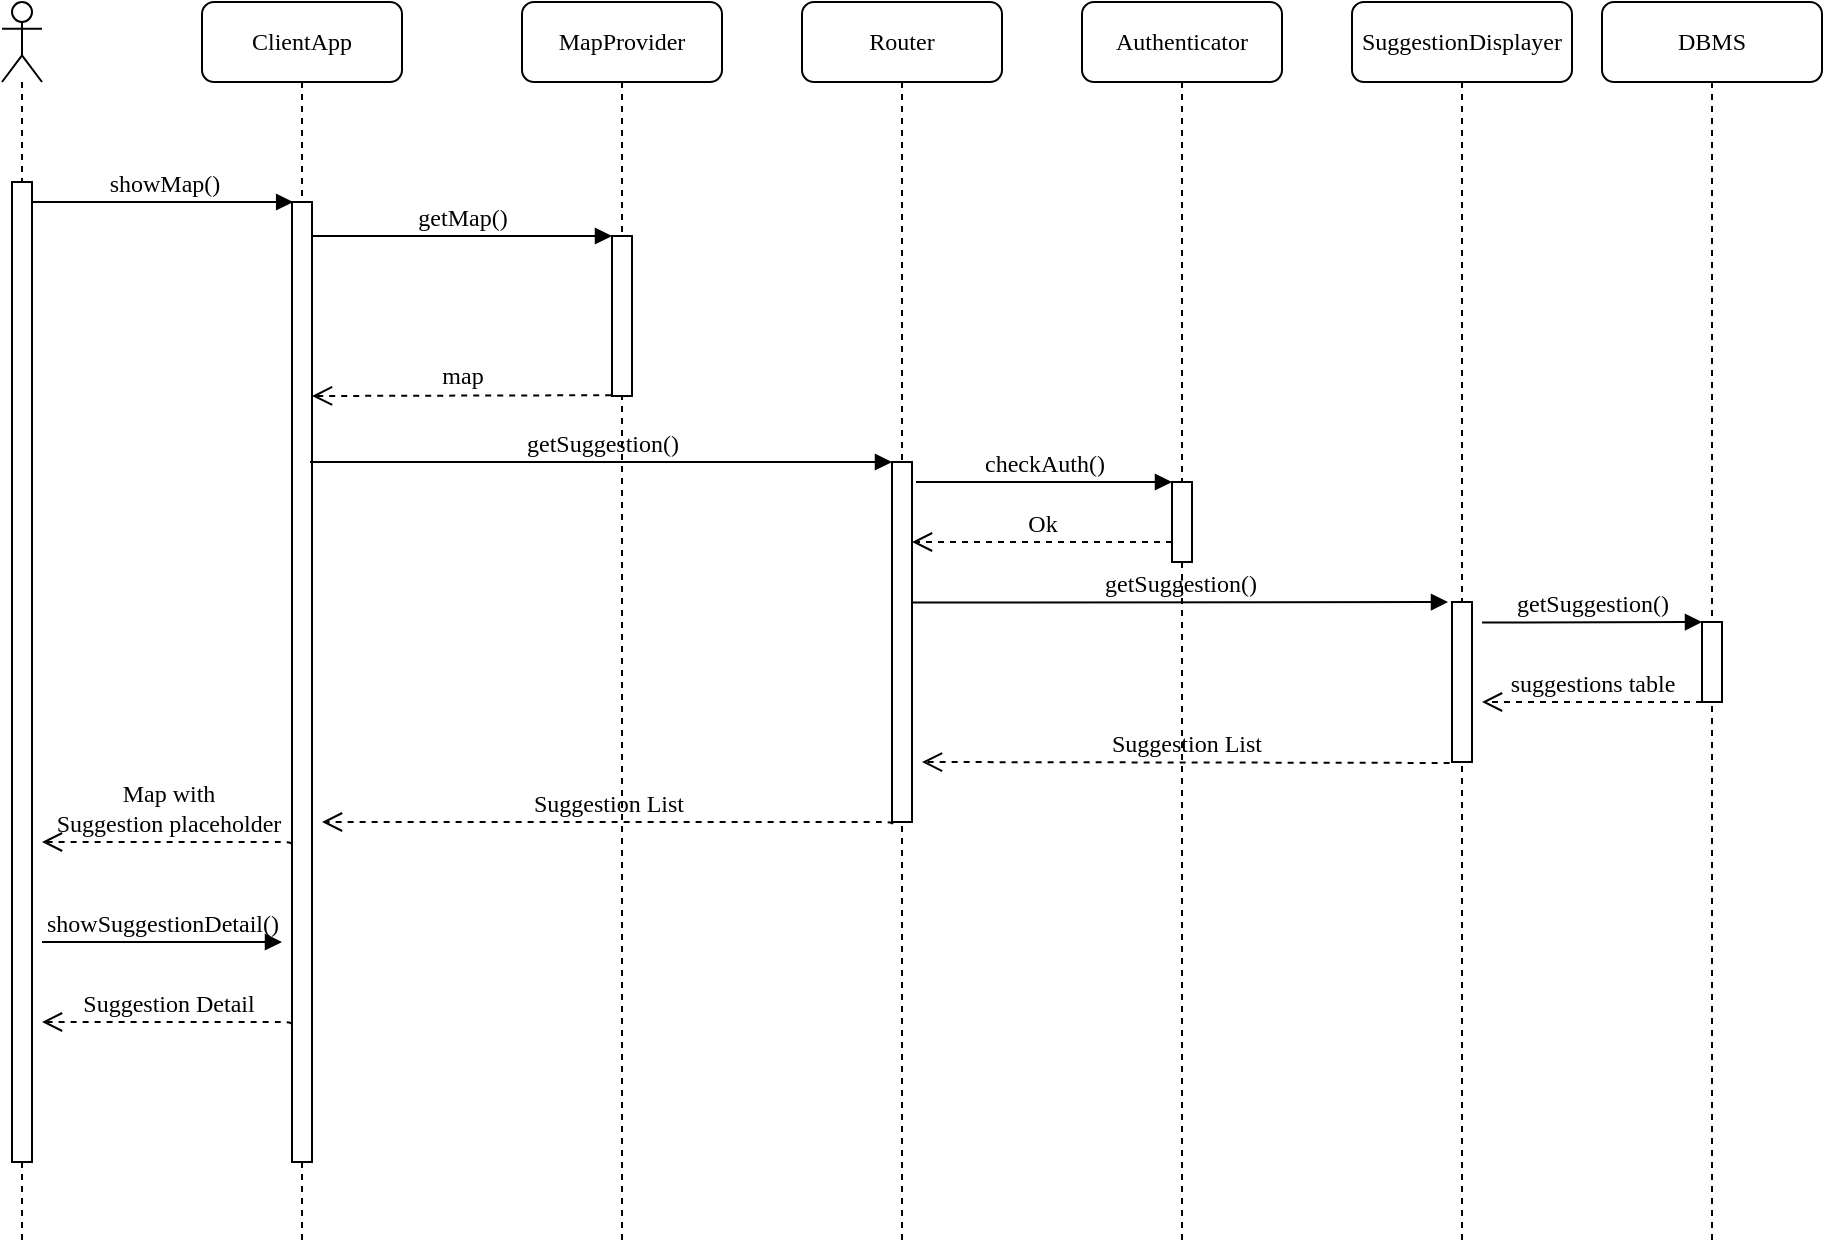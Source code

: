 <mxfile version="12.3.3" type="device" pages="1"><diagram name="Page-1" id="13e1069c-82ec-6db2-03f1-153e76fe0fe0"><mxGraphModel dx="1173" dy="1454" grid="1" gridSize="10" guides="1" tooltips="1" connect="1" arrows="1" fold="1" page="1" pageScale="1" pageWidth="1100" pageHeight="850" background="#ffffff" math="0" shadow="0"><root><mxCell id="0"/><mxCell id="1" parent="0"/><mxCell id="7baba1c4bc27f4b0-2" value="ClientApp" style="shape=umlLifeline;perimeter=lifelinePerimeter;whiteSpace=wrap;html=1;container=1;collapsible=0;recursiveResize=0;outlineConnect=0;rounded=1;shadow=0;comic=0;labelBackgroundColor=none;strokeWidth=1;fontFamily=Verdana;fontSize=12;align=center;" parent="1" vertex="1"><mxGeometry x="240" y="-100" width="100" height="620" as="geometry"/></mxCell><mxCell id="7baba1c4bc27f4b0-10" value="" style="html=1;points=[];perimeter=orthogonalPerimeter;rounded=0;shadow=0;comic=0;labelBackgroundColor=none;strokeWidth=1;fontFamily=Verdana;fontSize=12;align=center;" parent="7baba1c4bc27f4b0-2" vertex="1"><mxGeometry x="45" y="100" width="10" height="480" as="geometry"/></mxCell><mxCell id="7baba1c4bc27f4b0-3" value="MapProvider" style="shape=umlLifeline;perimeter=lifelinePerimeter;whiteSpace=wrap;html=1;container=1;collapsible=0;recursiveResize=0;outlineConnect=0;rounded=1;shadow=0;comic=0;labelBackgroundColor=none;strokeWidth=1;fontFamily=Verdana;fontSize=12;align=center;" parent="1" vertex="1"><mxGeometry x="400" y="-100" width="100" height="620" as="geometry"/></mxCell><mxCell id="7baba1c4bc27f4b0-5" value="Authenticator" style="shape=umlLifeline;perimeter=lifelinePerimeter;whiteSpace=wrap;html=1;container=1;collapsible=0;recursiveResize=0;outlineConnect=0;rounded=1;shadow=0;comic=0;labelBackgroundColor=none;strokeWidth=1;fontFamily=Verdana;fontSize=12;align=center;" parent="1" vertex="1"><mxGeometry x="680" y="-100" width="100" height="620" as="geometry"/></mxCell><mxCell id="7baba1c4bc27f4b0-6" value="Router" style="shape=umlLifeline;perimeter=lifelinePerimeter;whiteSpace=wrap;html=1;container=1;collapsible=0;recursiveResize=0;outlineConnect=0;rounded=1;shadow=0;comic=0;labelBackgroundColor=none;strokeWidth=1;fontFamily=Verdana;fontSize=12;align=center;" parent="1" vertex="1"><mxGeometry x="540" y="-100" width="100" height="620" as="geometry"/></mxCell><mxCell id="7baba1c4bc27f4b0-16" value="" style="html=1;points=[];perimeter=orthogonalPerimeter;rounded=0;shadow=0;comic=0;labelBackgroundColor=none;strokeWidth=1;fontFamily=Verdana;fontSize=12;align=center;" parent="7baba1c4bc27f4b0-6" vertex="1"><mxGeometry x="45" y="230" width="10" height="180" as="geometry"/></mxCell><mxCell id="7baba1c4bc27f4b0-19" value="" style="html=1;points=[];perimeter=orthogonalPerimeter;rounded=0;shadow=0;comic=0;labelBackgroundColor=none;strokeWidth=1;fontFamily=Verdana;fontSize=12;align=center;" parent="7baba1c4bc27f4b0-6" vertex="1"><mxGeometry x="185" y="240" width="10" height="40" as="geometry"/></mxCell><mxCell id="7baba1c4bc27f4b0-20" value="checkAuth()" style="html=1;verticalAlign=bottom;endArrow=block;entryX=0;entryY=0;labelBackgroundColor=none;fontFamily=Verdana;fontSize=12;edgeStyle=elbowEdgeStyle;elbow=vertical;" parent="7baba1c4bc27f4b0-6" target="7baba1c4bc27f4b0-19" edge="1"><mxGeometry relative="1" as="geometry"><mxPoint x="57" y="240" as="sourcePoint"/></mxGeometry></mxCell><mxCell id="7baba1c4bc27f4b0-21" value="Ok" style="html=1;verticalAlign=bottom;endArrow=open;dashed=1;endSize=8;labelBackgroundColor=none;fontFamily=Verdana;fontSize=12;edgeStyle=elbowEdgeStyle;elbow=vertical;" parent="7baba1c4bc27f4b0-6" source="7baba1c4bc27f4b0-19" edge="1"><mxGeometry relative="1" as="geometry"><mxPoint x="55" y="270" as="targetPoint"/><Array as="points"><mxPoint x="130" y="270"/><mxPoint x="160" y="270"/></Array></mxGeometry></mxCell><mxCell id="7baba1c4bc27f4b0-11" value="showMap()" style="html=1;verticalAlign=bottom;endArrow=block;labelBackgroundColor=none;fontFamily=Verdana;fontSize=12;edgeStyle=elbowEdgeStyle;elbow=vertical;shadow=0;comic=0;entryX=0.058;entryY=0;entryDx=0;entryDy=0;entryPerimeter=0;" parent="1" source="7baba1c4bc27f4b0-9" target="7baba1c4bc27f4b0-10" edge="1"><mxGeometry relative="1" as="geometry"><mxPoint x="160" as="sourcePoint"/><mxPoint x="280" as="targetPoint"/><Array as="points"><mxPoint x="270"/><mxPoint x="280"/></Array></mxGeometry></mxCell><mxCell id="7baba1c4bc27f4b0-14" value="getMap()" style="html=1;verticalAlign=bottom;endArrow=block;entryX=0;entryY=0;labelBackgroundColor=none;fontFamily=Verdana;fontSize=12;edgeStyle=elbowEdgeStyle;elbow=vertical;" parent="1" target="7baba1c4bc27f4b0-13" edge="1"><mxGeometry relative="1" as="geometry"><mxPoint x="295" y="17" as="sourcePoint"/></mxGeometry></mxCell><mxCell id="1SlL1ueOV2csKyAfzmK5-1" value="" style="shape=umlLifeline;participant=umlActor;perimeter=lifelinePerimeter;whiteSpace=wrap;html=1;container=1;collapsible=0;recursiveResize=0;verticalAlign=top;spacingTop=36;labelBackgroundColor=#ffffff;outlineConnect=0;" parent="1" vertex="1"><mxGeometry x="140" y="-100" width="20" height="620" as="geometry"/></mxCell><mxCell id="7baba1c4bc27f4b0-9" value="" style="html=1;points=[];perimeter=orthogonalPerimeter;rounded=0;shadow=0;comic=0;labelBackgroundColor=none;strokeWidth=1;fontFamily=Verdana;fontSize=12;align=center;" parent="1SlL1ueOV2csKyAfzmK5-1" vertex="1"><mxGeometry x="5" y="90" width="10" height="490" as="geometry"/></mxCell><mxCell id="1SlL1ueOV2csKyAfzmK5-3" value="" style="html=1;verticalAlign=bottom;endArrow=open;dashed=1;endSize=8;labelBackgroundColor=none;fontFamily=Verdana;fontSize=12;edgeStyle=elbowEdgeStyle;elbow=vertical;exitX=-0.039;exitY=0.995;exitDx=0;exitDy=0;exitPerimeter=0;" parent="1" source="7baba1c4bc27f4b0-13" edge="1"><mxGeometry relative="1" as="geometry"><mxPoint x="295" y="97" as="targetPoint"/><Array as="points"><mxPoint x="310" y="97"/><mxPoint x="375" y="97.5"/><mxPoint x="405" y="97.5"/></Array><mxPoint x="440" y="97" as="sourcePoint"/></mxGeometry></mxCell><mxCell id="bT3cl1ES7cigjlfiUDR8-1" value="&lt;font face=&quot;Verdana&quot;&gt;map&lt;/font&gt;" style="text;html=1;align=center;verticalAlign=middle;resizable=0;points=[];;labelBackgroundColor=#ffffff;" parent="1SlL1ueOV2csKyAfzmK5-3" vertex="1" connectable="0"><mxGeometry x="0.8" y="60" relative="1" as="geometry"><mxPoint x="60" y="-70" as="offset"/></mxGeometry></mxCell><mxCell id="7baba1c4bc27f4b0-13" value="" style="html=1;points=[];perimeter=orthogonalPerimeter;rounded=0;shadow=0;comic=0;labelBackgroundColor=none;strokeWidth=1;fontFamily=Verdana;fontSize=12;align=center;" parent="1" vertex="1"><mxGeometry x="445" y="17" width="10" height="80" as="geometry"/></mxCell><mxCell id="j8wvazzYa7TAVAe0LvpJ-49" value="SuggestionDisplayer" style="shape=umlLifeline;perimeter=lifelinePerimeter;whiteSpace=wrap;html=1;container=1;collapsible=0;recursiveResize=0;outlineConnect=0;rounded=1;shadow=0;comic=0;labelBackgroundColor=none;strokeWidth=1;fontFamily=Verdana;fontSize=12;align=center;" parent="1" vertex="1"><mxGeometry x="815" y="-100" width="110" height="620" as="geometry"/></mxCell><mxCell id="PqzRrof0vnTyG2Atzz5S-10" value="" style="html=1;points=[];perimeter=orthogonalPerimeter;" parent="j8wvazzYa7TAVAe0LvpJ-49" vertex="1"><mxGeometry x="50" y="300" width="10" height="80" as="geometry"/></mxCell><mxCell id="7baba1c4bc27f4b0-17" value="getSuggestion()" style="html=1;verticalAlign=bottom;endArrow=block;labelBackgroundColor=none;fontFamily=Verdana;fontSize=12;edgeStyle=elbowEdgeStyle;elbow=vertical;" parent="1" target="7baba1c4bc27f4b0-16" edge="1"><mxGeometry relative="1" as="geometry"><mxPoint x="294" y="130" as="sourcePoint"/><Array as="points"><mxPoint x="460" y="130"/></Array></mxGeometry></mxCell><mxCell id="PqzRrof0vnTyG2Atzz5S-9" value="getSuggestion()" style="html=1;verticalAlign=bottom;endArrow=block;labelBackgroundColor=none;fontFamily=Verdana;fontSize=12;edgeStyle=elbowEdgeStyle;elbow=vertical;exitX=0.92;exitY=0.422;exitDx=0;exitDy=0;exitPerimeter=0;" parent="1" edge="1"><mxGeometry relative="1" as="geometry"><mxPoint x="595.034" y="200.31" as="sourcePoint"/><Array as="points"><mxPoint x="761" y="200"/></Array><mxPoint x="863" y="200" as="targetPoint"/></mxGeometry></mxCell><mxCell id="PqzRrof0vnTyG2Atzz5S-11" value="Suggestion List" style="html=1;verticalAlign=bottom;endArrow=open;dashed=1;endSize=8;labelBackgroundColor=none;fontFamily=Verdana;fontSize=12;edgeStyle=elbowEdgeStyle;elbow=vertical;exitX=-0.118;exitY=1.006;exitDx=0;exitDy=0;exitPerimeter=0;" parent="1" source="PqzRrof0vnTyG2Atzz5S-10" edge="1"><mxGeometry relative="1" as="geometry"><mxPoint x="600" y="280" as="targetPoint"/><Array as="points"><mxPoint x="660" y="280"/><mxPoint x="690" y="330"/><mxPoint x="690" y="321"/><mxPoint x="854.5" y="260"/><mxPoint x="734.5" y="260"/><mxPoint x="799.5" y="260.5"/><mxPoint x="829.5" y="260.5"/></Array><mxPoint x="860" y="260" as="sourcePoint"/></mxGeometry></mxCell><mxCell id="PqzRrof0vnTyG2Atzz5S-14" value="DBMS" style="shape=umlLifeline;perimeter=lifelinePerimeter;whiteSpace=wrap;html=1;container=1;collapsible=0;recursiveResize=0;outlineConnect=0;rounded=1;shadow=0;comic=0;labelBackgroundColor=none;strokeWidth=1;fontFamily=Verdana;fontSize=12;align=center;" parent="1" vertex="1"><mxGeometry x="940" y="-100" width="110" height="620" as="geometry"/></mxCell><mxCell id="PqzRrof0vnTyG2Atzz5S-16" value="" style="html=1;points=[];perimeter=orthogonalPerimeter;" parent="PqzRrof0vnTyG2Atzz5S-14" vertex="1"><mxGeometry x="50" y="310" width="10" height="40" as="geometry"/></mxCell><mxCell id="PqzRrof0vnTyG2Atzz5S-17" value="getSuggestion()" style="html=1;verticalAlign=bottom;endArrow=block;labelBackgroundColor=none;fontFamily=Verdana;fontSize=12;edgeStyle=elbowEdgeStyle;elbow=vertical;exitX=0.92;exitY=0.422;exitDx=0;exitDy=0;exitPerimeter=0;" parent="1" edge="1"><mxGeometry relative="1" as="geometry"><mxPoint x="880.034" y="210.31" as="sourcePoint"/><Array as="points"><mxPoint x="1046" y="210"/></Array><mxPoint x="990" y="210" as="targetPoint"/></mxGeometry></mxCell><mxCell id="PqzRrof0vnTyG2Atzz5S-18" value="suggestions table" style="html=1;verticalAlign=bottom;endArrow=open;dashed=1;endSize=8;labelBackgroundColor=none;fontFamily=Verdana;fontSize=12;edgeStyle=elbowEdgeStyle;elbow=vertical;" parent="1" edge="1"><mxGeometry relative="1" as="geometry"><mxPoint x="880" y="250" as="targetPoint"/><Array as="points"><mxPoint x="930" y="250"/><mxPoint x="914.5" y="189"/><mxPoint x="979.5" y="189.5"/><mxPoint x="1009.5" y="189.5"/></Array><mxPoint x="990" y="250" as="sourcePoint"/></mxGeometry></mxCell><mxCell id="PqzRrof0vnTyG2Atzz5S-23" value="Suggestion List" style="html=1;verticalAlign=bottom;endArrow=open;dashed=1;endSize=8;labelBackgroundColor=none;fontFamily=Verdana;fontSize=12;edgeStyle=elbowEdgeStyle;elbow=vertical;exitX=-0.118;exitY=1.006;exitDx=0;exitDy=0;exitPerimeter=0;" parent="1" edge="1"><mxGeometry relative="1" as="geometry"><mxPoint x="300" y="310" as="targetPoint"/><Array as="points"><mxPoint x="411.5" y="310"/><mxPoint x="411.5" y="301"/><mxPoint x="576" y="240"/><mxPoint x="456" y="240"/><mxPoint x="521" y="240.5"/><mxPoint x="551" y="240.5"/></Array><mxPoint x="585.167" y="311.167" as="sourcePoint"/></mxGeometry></mxCell><mxCell id="PqzRrof0vnTyG2Atzz5S-24" value="Map with &lt;br&gt;Suggestion placeholder" style="html=1;verticalAlign=bottom;endArrow=open;dashed=1;endSize=8;labelBackgroundColor=none;fontFamily=Verdana;fontSize=12;edgeStyle=elbowEdgeStyle;elbow=vertical;exitX=-0.118;exitY=1.006;exitDx=0;exitDy=0;exitPerimeter=0;" parent="1" edge="1"><mxGeometry relative="1" as="geometry"><mxPoint x="160" y="320" as="targetPoint"/><Array as="points"><mxPoint x="111" y="320"/><mxPoint x="111" y="311"/><mxPoint x="275.5" y="250"/><mxPoint x="155.5" y="250"/><mxPoint x="220.5" y="250.5"/><mxPoint x="250.5" y="250.5"/></Array><mxPoint x="284.667" y="321.167" as="sourcePoint"/></mxGeometry></mxCell><mxCell id="qwM0gXBYZGIiUUbNrEiO-2" value="showSuggestionDetail()" style="html=1;verticalAlign=bottom;endArrow=block;labelBackgroundColor=none;fontFamily=Verdana;fontSize=12;edgeStyle=elbowEdgeStyle;elbow=vertical;shadow=0;comic=0;" edge="1" parent="1"><mxGeometry relative="1" as="geometry"><mxPoint x="160" y="370" as="sourcePoint"/><mxPoint x="280" y="370" as="targetPoint"/><Array as="points"><mxPoint x="275" y="370"/><mxPoint x="285" y="370"/></Array></mxGeometry></mxCell><mxCell id="qwM0gXBYZGIiUUbNrEiO-5" value="Suggestion Detail" style="html=1;verticalAlign=bottom;endArrow=open;dashed=1;endSize=8;labelBackgroundColor=none;fontFamily=Verdana;fontSize=12;edgeStyle=elbowEdgeStyle;elbow=vertical;exitX=-0.118;exitY=1.006;exitDx=0;exitDy=0;exitPerimeter=0;" edge="1" parent="1"><mxGeometry relative="1" as="geometry"><mxPoint x="160" y="410" as="targetPoint"/><Array as="points"><mxPoint x="111" y="410"/><mxPoint x="111" y="401"/><mxPoint x="275.5" y="340"/><mxPoint x="155.5" y="340"/><mxPoint x="220.5" y="340.5"/><mxPoint x="250.5" y="340.5"/></Array><mxPoint x="284.667" y="411.167" as="sourcePoint"/></mxGeometry></mxCell></root></mxGraphModel></diagram></mxfile>